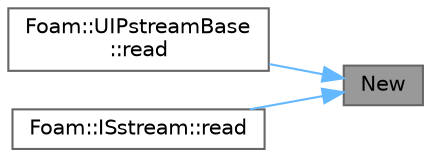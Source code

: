 digraph "New"
{
 // LATEX_PDF_SIZE
  bgcolor="transparent";
  edge [fontname=Helvetica,fontsize=10,labelfontname=Helvetica,labelfontsize=10];
  node [fontname=Helvetica,fontsize=10,shape=box,height=0.2,width=0.4];
  rankdir="RL";
  Node1 [id="Node000001",label="New",height=0.2,width=0.4,color="gray40", fillcolor="grey60", style="filled", fontcolor="black",tooltip=" "];
  Node1 -> Node2 [id="edge1_Node000001_Node000002",dir="back",color="steelblue1",style="solid",tooltip=" "];
  Node2 [id="Node000002",label="Foam::UIPstreamBase\l::read",height=0.2,width=0.4,color="grey40", fillcolor="white", style="filled",URL="$classFoam_1_1UIPstreamBase.html#ab4471423484fd551b81949b5b92f6b0b",tooltip=" "];
  Node1 -> Node3 [id="edge2_Node000001_Node000003",dir="back",color="steelblue1",style="solid",tooltip=" "];
  Node3 [id="Node000003",label="Foam::ISstream::read",height=0.2,width=0.4,color="grey40", fillcolor="white", style="filled",URL="$classFoam_1_1ISstream.html#ab4471423484fd551b81949b5b92f6b0b",tooltip=" "];
}
